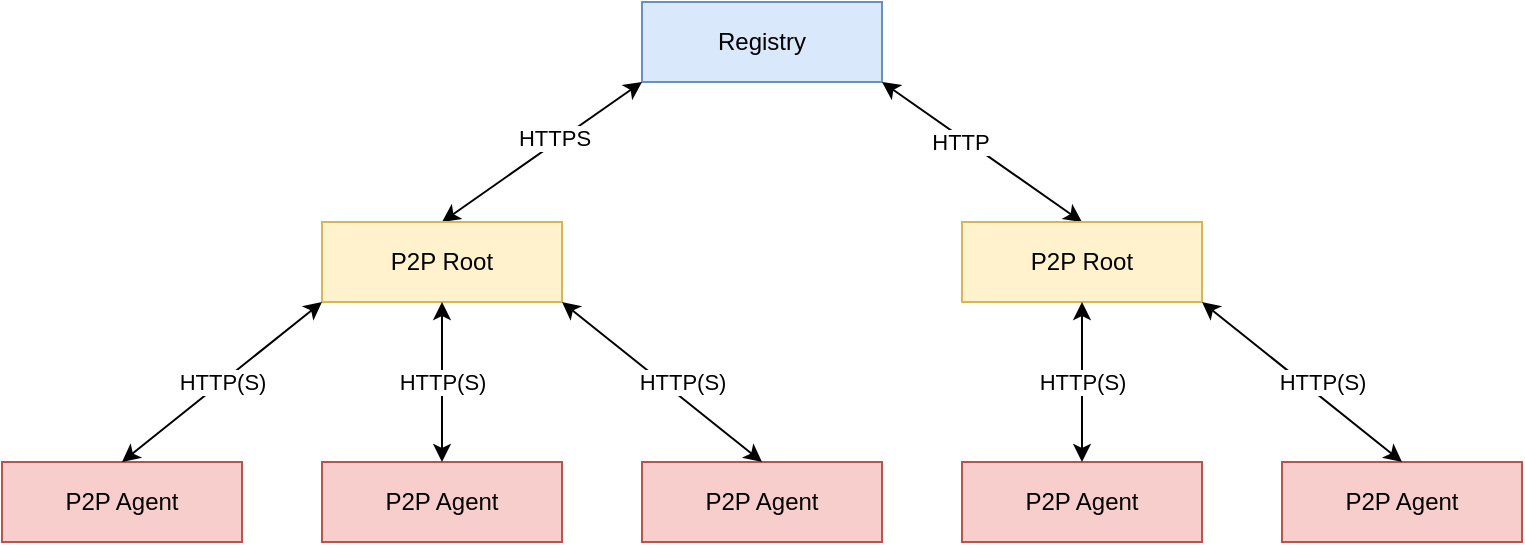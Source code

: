 <mxfile version="17.5.0" type="github">
  <diagram id="6a731a19-8d31-9384-78a2-239565b7b9f0" name="Page-1">
    <mxGraphModel dx="1008" dy="644" grid="1" gridSize="10" guides="1" tooltips="1" connect="1" arrows="1" fold="1" page="1" pageScale="1" pageWidth="1169" pageHeight="827" background="none" math="0" shadow="0">
      <root>
        <mxCell id="0" />
        <mxCell id="1" parent="0" />
        <mxCell id="vj2o7m0hhVi2Fh1mlhdn-1779" value="Registry" style="rounded=0;whiteSpace=wrap;html=1;fillColor=#dae8fc;strokeColor=#6c8ebf;" vertex="1" parent="1">
          <mxGeometry x="360" y="90" width="120" height="40" as="geometry" />
        </mxCell>
        <mxCell id="vj2o7m0hhVi2Fh1mlhdn-1780" value="" style="endArrow=classic;startArrow=classic;html=1;rounded=0;entryX=0.5;entryY=0;entryDx=0;entryDy=0;exitX=0;exitY=1;exitDx=0;exitDy=0;" edge="1" parent="1" source="vj2o7m0hhVi2Fh1mlhdn-1779" target="vj2o7m0hhVi2Fh1mlhdn-1781">
          <mxGeometry width="50" height="50" relative="1" as="geometry">
            <mxPoint x="320" y="310" as="sourcePoint" />
            <mxPoint x="370" y="260" as="targetPoint" />
          </mxGeometry>
        </mxCell>
        <mxCell id="vj2o7m0hhVi2Fh1mlhdn-1781" value="P2P Root" style="rounded=0;whiteSpace=wrap;html=1;fillColor=#fff2cc;strokeColor=#d6b656;" vertex="1" parent="1">
          <mxGeometry x="200" y="200" width="120" height="40" as="geometry" />
        </mxCell>
        <mxCell id="vj2o7m0hhVi2Fh1mlhdn-1782" value="" style="endArrow=classic;startArrow=classic;html=1;rounded=0;entryX=1;entryY=1;entryDx=0;entryDy=0;exitX=0.5;exitY=0;exitDx=0;exitDy=0;" edge="1" parent="1" source="vj2o7m0hhVi2Fh1mlhdn-1783" target="vj2o7m0hhVi2Fh1mlhdn-1779">
          <mxGeometry width="50" height="50" relative="1" as="geometry">
            <mxPoint x="450" y="230" as="sourcePoint" />
            <mxPoint x="500" y="180" as="targetPoint" />
          </mxGeometry>
        </mxCell>
        <mxCell id="vj2o7m0hhVi2Fh1mlhdn-1783" value="P2P Root" style="rounded=0;whiteSpace=wrap;html=1;fillColor=#fff2cc;strokeColor=#d6b656;" vertex="1" parent="1">
          <mxGeometry x="520" y="200" width="120" height="40" as="geometry" />
        </mxCell>
        <mxCell id="vj2o7m0hhVi2Fh1mlhdn-1784" value="P2P Agent" style="rounded=0;whiteSpace=wrap;html=1;fillColor=#f8cecc;strokeColor=#b85450;" vertex="1" parent="1">
          <mxGeometry x="40" y="320" width="120" height="40" as="geometry" />
        </mxCell>
        <mxCell id="vj2o7m0hhVi2Fh1mlhdn-1785" value="P2P Agent" style="rounded=0;whiteSpace=wrap;html=1;fillColor=#f8cecc;strokeColor=#b85450;" vertex="1" parent="1">
          <mxGeometry x="680" y="320" width="120" height="40" as="geometry" />
        </mxCell>
        <mxCell id="vj2o7m0hhVi2Fh1mlhdn-1786" value="P2P Agent" style="rounded=0;whiteSpace=wrap;html=1;fillColor=#f8cecc;strokeColor=#b85450;" vertex="1" parent="1">
          <mxGeometry x="520" y="320" width="120" height="40" as="geometry" />
        </mxCell>
        <mxCell id="vj2o7m0hhVi2Fh1mlhdn-1787" value="P2P Agent" style="rounded=0;whiteSpace=wrap;html=1;fillColor=#f8cecc;strokeColor=#b85450;" vertex="1" parent="1">
          <mxGeometry x="200" y="320" width="120" height="40" as="geometry" />
        </mxCell>
        <mxCell id="vj2o7m0hhVi2Fh1mlhdn-1788" value="P2P Agent" style="rounded=0;whiteSpace=wrap;html=1;fillColor=#f8cecc;strokeColor=#b85450;" vertex="1" parent="1">
          <mxGeometry x="360" y="320" width="120" height="40" as="geometry" />
        </mxCell>
        <mxCell id="vj2o7m0hhVi2Fh1mlhdn-1789" value="" style="endArrow=classic;startArrow=classic;html=1;rounded=0;exitX=0.5;exitY=0;exitDx=0;exitDy=0;entryX=0;entryY=1;entryDx=0;entryDy=0;" edge="1" parent="1" source="vj2o7m0hhVi2Fh1mlhdn-1784" target="vj2o7m0hhVi2Fh1mlhdn-1781">
          <mxGeometry width="50" height="50" relative="1" as="geometry">
            <mxPoint x="50" y="240" as="sourcePoint" />
            <mxPoint x="100" y="190" as="targetPoint" />
          </mxGeometry>
        </mxCell>
        <mxCell id="vj2o7m0hhVi2Fh1mlhdn-1794" value="HTTP(S)" style="edgeLabel;html=1;align=center;verticalAlign=middle;resizable=0;points=[];" vertex="1" connectable="0" parent="vj2o7m0hhVi2Fh1mlhdn-1789">
          <mxGeometry x="0.42" y="-1" relative="1" as="geometry">
            <mxPoint x="-22" y="16" as="offset" />
          </mxGeometry>
        </mxCell>
        <mxCell id="vj2o7m0hhVi2Fh1mlhdn-1790" value="" style="endArrow=classic;startArrow=classic;html=1;rounded=0;exitX=0.5;exitY=0;exitDx=0;exitDy=0;entryX=0.5;entryY=1;entryDx=0;entryDy=0;" edge="1" parent="1" source="vj2o7m0hhVi2Fh1mlhdn-1787" target="vj2o7m0hhVi2Fh1mlhdn-1781">
          <mxGeometry width="50" height="50" relative="1" as="geometry">
            <mxPoint x="410" y="220" as="sourcePoint" />
            <mxPoint x="460" y="170" as="targetPoint" />
          </mxGeometry>
        </mxCell>
        <mxCell id="vj2o7m0hhVi2Fh1mlhdn-1791" value="" style="endArrow=classic;startArrow=classic;html=1;rounded=0;entryX=1;entryY=1;entryDx=0;entryDy=0;exitX=0.5;exitY=0;exitDx=0;exitDy=0;" edge="1" parent="1" source="vj2o7m0hhVi2Fh1mlhdn-1788" target="vj2o7m0hhVi2Fh1mlhdn-1781">
          <mxGeometry width="50" height="50" relative="1" as="geometry">
            <mxPoint x="410" y="220" as="sourcePoint" />
            <mxPoint x="460" y="170" as="targetPoint" />
          </mxGeometry>
        </mxCell>
        <mxCell id="vj2o7m0hhVi2Fh1mlhdn-1792" value="" style="endArrow=classic;startArrow=classic;html=1;rounded=0;entryX=0.5;entryY=1;entryDx=0;entryDy=0;exitX=0.5;exitY=0;exitDx=0;exitDy=0;" edge="1" parent="1" source="vj2o7m0hhVi2Fh1mlhdn-1786" target="vj2o7m0hhVi2Fh1mlhdn-1783">
          <mxGeometry width="50" height="50" relative="1" as="geometry">
            <mxPoint x="410" y="220" as="sourcePoint" />
            <mxPoint x="460" y="170" as="targetPoint" />
          </mxGeometry>
        </mxCell>
        <mxCell id="vj2o7m0hhVi2Fh1mlhdn-1793" value="" style="endArrow=classic;startArrow=classic;html=1;rounded=0;entryX=1;entryY=1;entryDx=0;entryDy=0;exitX=0.5;exitY=0;exitDx=0;exitDy=0;" edge="1" parent="1" source="vj2o7m0hhVi2Fh1mlhdn-1785" target="vj2o7m0hhVi2Fh1mlhdn-1783">
          <mxGeometry width="50" height="50" relative="1" as="geometry">
            <mxPoint x="410" y="220" as="sourcePoint" />
            <mxPoint x="460" y="170" as="targetPoint" />
          </mxGeometry>
        </mxCell>
        <mxCell id="vj2o7m0hhVi2Fh1mlhdn-1799" value="HTTPS" style="edgeLabel;html=1;align=center;verticalAlign=middle;resizable=0;points=[];" vertex="1" connectable="0" parent="1">
          <mxGeometry x="320.004" y="159.998" as="geometry">
            <mxPoint x="-4" y="-2" as="offset" />
          </mxGeometry>
        </mxCell>
        <mxCell id="vj2o7m0hhVi2Fh1mlhdn-1800" value="HTTP" style="edgeLabel;html=1;align=center;verticalAlign=middle;resizable=0;points=[];" vertex="1" connectable="0" parent="1">
          <mxGeometry x="530.004" y="159.998" as="geometry">
            <mxPoint x="-11" as="offset" />
          </mxGeometry>
        </mxCell>
        <mxCell id="vj2o7m0hhVi2Fh1mlhdn-1801" value="HTTP(S)" style="edgeLabel;html=1;align=center;verticalAlign=middle;resizable=0;points=[];" vertex="1" connectable="0" parent="1">
          <mxGeometry x="260.004" y="279.998" as="geometry" />
        </mxCell>
        <mxCell id="vj2o7m0hhVi2Fh1mlhdn-1802" value="HTTP(S)" style="edgeLabel;html=1;align=center;verticalAlign=middle;resizable=0;points=[];" vertex="1" connectable="0" parent="1">
          <mxGeometry x="380.004" y="279.998" as="geometry" />
        </mxCell>
        <mxCell id="vj2o7m0hhVi2Fh1mlhdn-1803" value="HTTP(S)" style="edgeLabel;html=1;align=center;verticalAlign=middle;resizable=0;points=[];" vertex="1" connectable="0" parent="1">
          <mxGeometry x="580.004" y="279.998" as="geometry" />
        </mxCell>
        <mxCell id="vj2o7m0hhVi2Fh1mlhdn-1804" value="HTTP(S)" style="edgeLabel;html=1;align=center;verticalAlign=middle;resizable=0;points=[];" vertex="1" connectable="0" parent="1">
          <mxGeometry x="700.004" y="279.998" as="geometry" />
        </mxCell>
      </root>
    </mxGraphModel>
  </diagram>
</mxfile>
